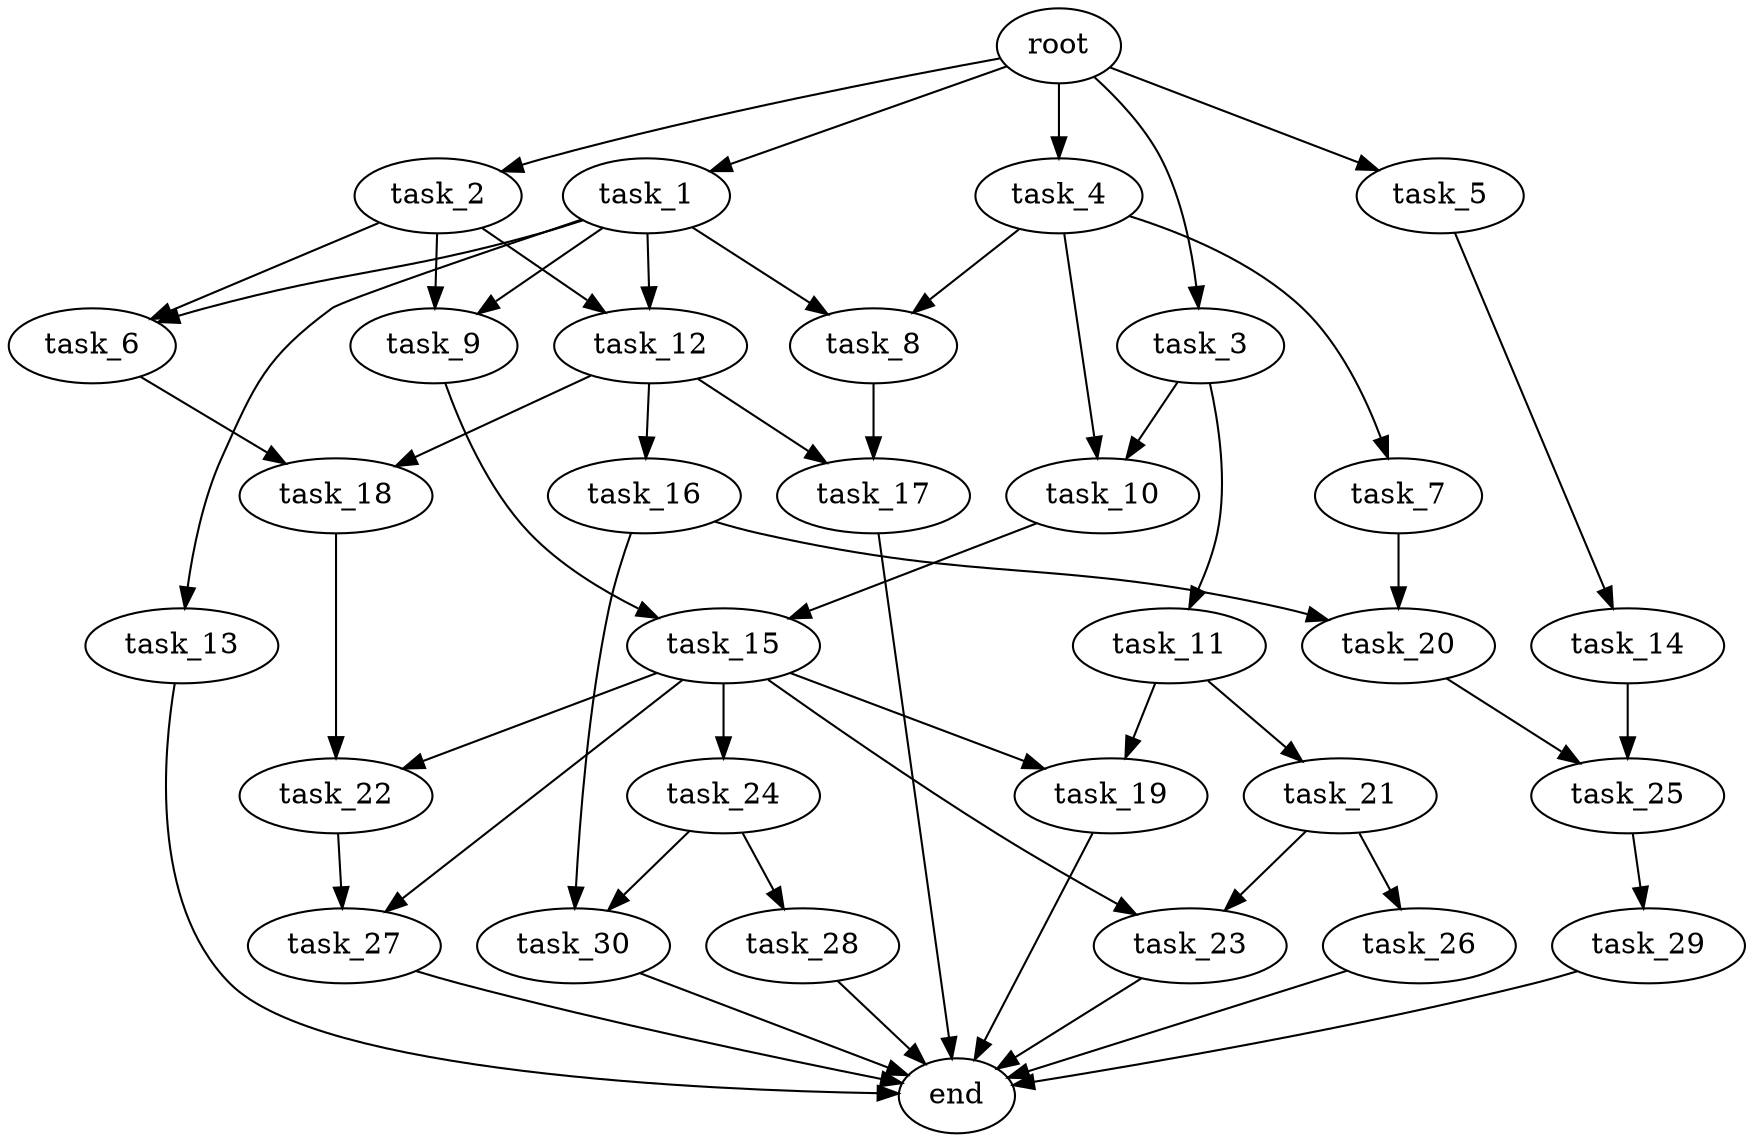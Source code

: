 digraph G {
  root [size="0.000000e+00"];
  task_1 [size="3.664174e+09"];
  task_2 [size="6.059930e+09"];
  task_3 [size="7.096687e+08"];
  task_4 [size="9.302180e+09"];
  task_5 [size="2.088172e+09"];
  task_6 [size="4.914564e+09"];
  task_7 [size="8.897783e+09"];
  task_8 [size="8.004881e+08"];
  task_9 [size="8.010398e+09"];
  task_10 [size="6.079412e+08"];
  task_11 [size="5.580641e+09"];
  task_12 [size="9.382500e+09"];
  task_13 [size="4.160116e+09"];
  task_14 [size="3.691317e+09"];
  task_15 [size="7.084629e+09"];
  task_16 [size="8.236606e+09"];
  task_17 [size="2.658891e+09"];
  task_18 [size="4.074909e+08"];
  task_19 [size="7.048109e+08"];
  task_20 [size="3.039742e+09"];
  task_21 [size="9.446090e+09"];
  task_22 [size="9.605907e+09"];
  task_23 [size="9.720954e+08"];
  task_24 [size="7.251994e+09"];
  task_25 [size="5.317079e+09"];
  task_26 [size="1.895415e+09"];
  task_27 [size="5.262394e+09"];
  task_28 [size="2.488382e+09"];
  task_29 [size="6.253625e+09"];
  task_30 [size="1.789800e+09"];
  end [size="0.000000e+00"];

  root -> task_1 [size="1.000000e-12"];
  root -> task_2 [size="1.000000e-12"];
  root -> task_3 [size="1.000000e-12"];
  root -> task_4 [size="1.000000e-12"];
  root -> task_5 [size="1.000000e-12"];
  task_1 -> task_6 [size="2.457282e+08"];
  task_1 -> task_8 [size="4.002440e+07"];
  task_1 -> task_9 [size="4.005199e+08"];
  task_1 -> task_12 [size="4.691250e+08"];
  task_1 -> task_13 [size="4.160116e+08"];
  task_2 -> task_6 [size="2.457282e+08"];
  task_2 -> task_9 [size="4.005199e+08"];
  task_2 -> task_12 [size="4.691250e+08"];
  task_3 -> task_10 [size="3.039706e+07"];
  task_3 -> task_11 [size="5.580641e+08"];
  task_4 -> task_7 [size="8.897783e+08"];
  task_4 -> task_8 [size="4.002440e+07"];
  task_4 -> task_10 [size="3.039706e+07"];
  task_5 -> task_14 [size="3.691317e+08"];
  task_6 -> task_18 [size="2.037454e+07"];
  task_7 -> task_20 [size="1.519871e+08"];
  task_8 -> task_17 [size="1.329445e+08"];
  task_9 -> task_15 [size="3.542315e+08"];
  task_10 -> task_15 [size="3.542315e+08"];
  task_11 -> task_19 [size="3.524055e+07"];
  task_11 -> task_21 [size="9.446090e+08"];
  task_12 -> task_16 [size="8.236606e+08"];
  task_12 -> task_17 [size="1.329445e+08"];
  task_12 -> task_18 [size="2.037454e+07"];
  task_13 -> end [size="1.000000e-12"];
  task_14 -> task_25 [size="2.658539e+08"];
  task_15 -> task_19 [size="3.524055e+07"];
  task_15 -> task_22 [size="4.802953e+08"];
  task_15 -> task_23 [size="4.860477e+07"];
  task_15 -> task_24 [size="7.251994e+08"];
  task_15 -> task_27 [size="2.631197e+08"];
  task_16 -> task_20 [size="1.519871e+08"];
  task_16 -> task_30 [size="8.949000e+07"];
  task_17 -> end [size="1.000000e-12"];
  task_18 -> task_22 [size="4.802953e+08"];
  task_19 -> end [size="1.000000e-12"];
  task_20 -> task_25 [size="2.658539e+08"];
  task_21 -> task_23 [size="4.860477e+07"];
  task_21 -> task_26 [size="1.895415e+08"];
  task_22 -> task_27 [size="2.631197e+08"];
  task_23 -> end [size="1.000000e-12"];
  task_24 -> task_28 [size="2.488382e+08"];
  task_24 -> task_30 [size="8.949000e+07"];
  task_25 -> task_29 [size="6.253625e+08"];
  task_26 -> end [size="1.000000e-12"];
  task_27 -> end [size="1.000000e-12"];
  task_28 -> end [size="1.000000e-12"];
  task_29 -> end [size="1.000000e-12"];
  task_30 -> end [size="1.000000e-12"];
}
